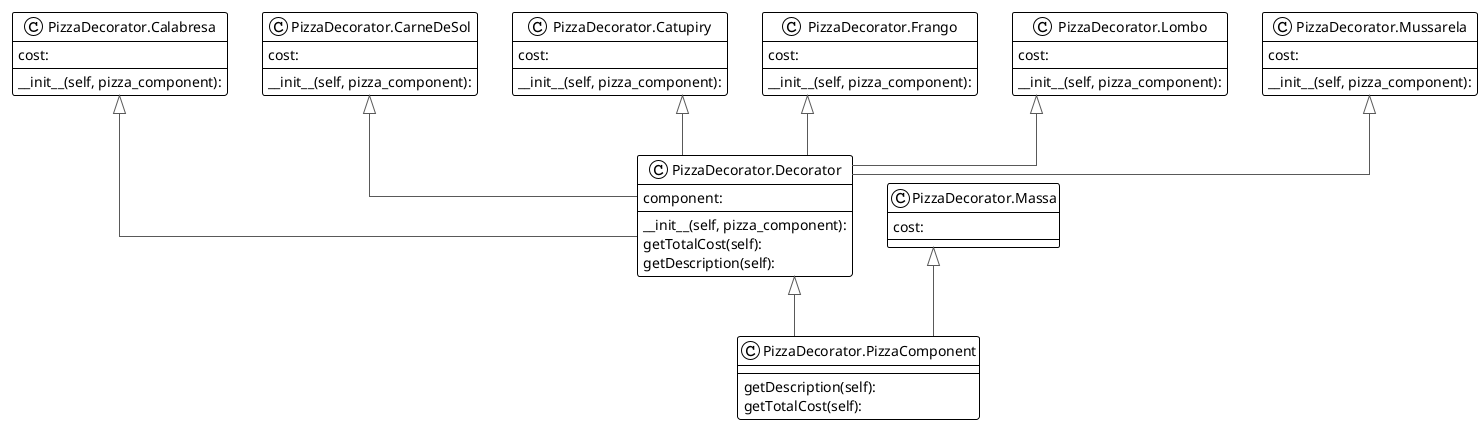 @startuml

!theme plain
top to bottom direction
skinparam linetype ortho

class node7 as "PizzaDecorator.Calabresa" {
   cost: 
   __init__(self, pizza_component): 
}
class node4 as "PizzaDecorator.CarneDeSol" {
   cost: 
   __init__(self, pizza_component): 
}
class node1 as "PizzaDecorator.Catupiry" {
   cost: 
   __init__(self, pizza_component): 
}
class node6 as "PizzaDecorator.Decorator" {
   component: 
   __init__(self, pizza_component): 
   getTotalCost(self): 
   getDescription(self): 
}
class node3 as "PizzaDecorator.Frango" {
   cost: 
   __init__(self, pizza_component): 
}
class node2 as "PizzaDecorator.Lombo" {
   cost: 
   __init__(self, pizza_component): 
}
class node0 as "PizzaDecorator.Massa" {
   cost: 
}
class node5 as "PizzaDecorator.Mussarela" {
   cost: 
   __init__(self, pizza_component): 
}
class node8 as "PizzaDecorator.PizzaComponent" {
   getDescription(self): 
   getTotalCost(self): 
}

node7  ^-[#595959,plain]-  node6 
node4  ^-[#595959,plain]-  node6 
node1  ^-[#595959,plain]-  node6 
node6  ^-[#595959,plain]-  node8 
node3  ^-[#595959,plain]-  node6 
node2  ^-[#595959,plain]-  node6 
node0  ^-[#595959,plain]-  node8 
node5  ^-[#595959,plain]-  node6 
@enduml
